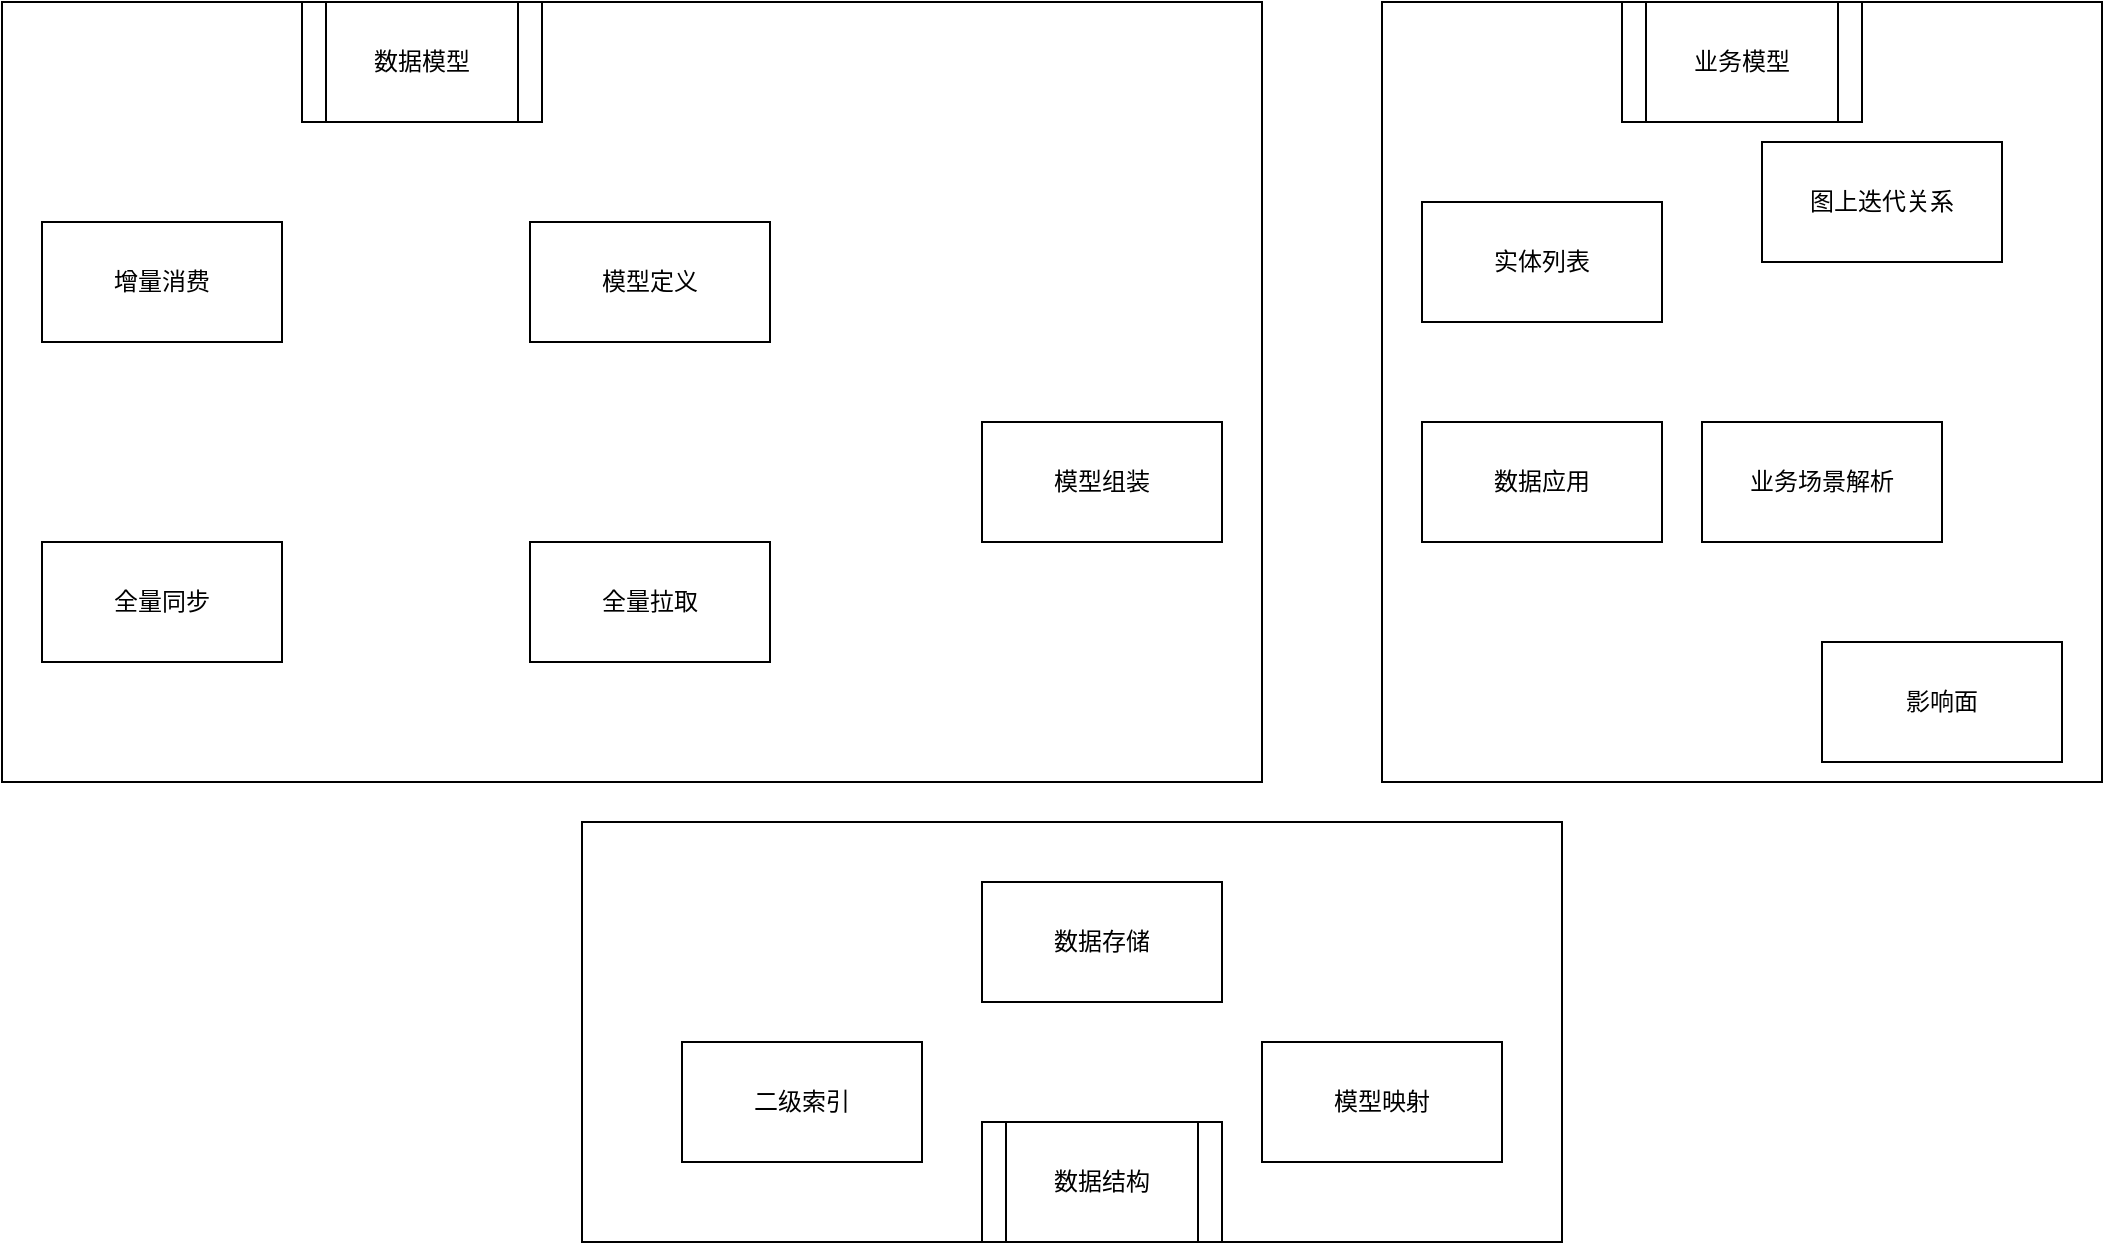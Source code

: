 <mxfile version="12.7.9" type="github">
  <diagram id="0CJbJKZwFz1q1Lmc70vx" name="Page-1">
    <mxGraphModel dx="1192" dy="693" grid="1" gridSize="10" guides="1" tooltips="1" connect="1" arrows="1" fold="1" page="1" pageScale="1" pageWidth="827" pageHeight="1169" math="0" shadow="0">
      <root>
        <mxCell id="0" />
        <mxCell id="1" parent="0" />
        <mxCell id="fxnPY3MzVxRmhkM58OgS-11" value="" style="rounded=0;whiteSpace=wrap;html=1;" vertex="1" parent="1">
          <mxGeometry x="820" y="360" width="360" height="390" as="geometry" />
        </mxCell>
        <mxCell id="fxnPY3MzVxRmhkM58OgS-10" value="" style="rounded=0;whiteSpace=wrap;html=1;" vertex="1" parent="1">
          <mxGeometry x="420" y="770" width="490" height="210" as="geometry" />
        </mxCell>
        <mxCell id="fxnPY3MzVxRmhkM58OgS-6" value="" style="rounded=0;whiteSpace=wrap;html=1;" vertex="1" parent="1">
          <mxGeometry x="130" y="360" width="630" height="390" as="geometry" />
        </mxCell>
        <mxCell id="sGaDUNlKgrUtjBCFJQaa-2" value="增量消费" style="rounded=0;whiteSpace=wrap;html=1;" parent="1" vertex="1">
          <mxGeometry x="150" y="470" width="120" height="60" as="geometry" />
        </mxCell>
        <mxCell id="sGaDUNlKgrUtjBCFJQaa-3" value="全量同步" style="rounded=0;whiteSpace=wrap;html=1;" parent="1" vertex="1">
          <mxGeometry x="150" y="630" width="120" height="60" as="geometry" />
        </mxCell>
        <mxCell id="sGaDUNlKgrUtjBCFJQaa-4" value="模型定义" style="rounded=0;whiteSpace=wrap;html=1;" parent="1" vertex="1">
          <mxGeometry x="394" y="470" width="120" height="60" as="geometry" />
        </mxCell>
        <mxCell id="sGaDUNlKgrUtjBCFJQaa-5" value="全量拉取" style="rounded=0;whiteSpace=wrap;html=1;" parent="1" vertex="1">
          <mxGeometry x="394" y="630" width="120" height="60" as="geometry" />
        </mxCell>
        <mxCell id="sGaDUNlKgrUtjBCFJQaa-6" value="模型组装" style="rounded=0;whiteSpace=wrap;html=1;" parent="1" vertex="1">
          <mxGeometry x="620" y="570" width="120" height="60" as="geometry" />
        </mxCell>
        <mxCell id="sGaDUNlKgrUtjBCFJQaa-7" value="数据存储" style="rounded=0;whiteSpace=wrap;html=1;" parent="1" vertex="1">
          <mxGeometry x="620" y="800" width="120" height="60" as="geometry" />
        </mxCell>
        <mxCell id="fxnPY3MzVxRmhkM58OgS-1" value="数据应用" style="rounded=0;whiteSpace=wrap;html=1;" vertex="1" parent="1">
          <mxGeometry x="840" y="570" width="120" height="60" as="geometry" />
        </mxCell>
        <mxCell id="fxnPY3MzVxRmhkM58OgS-3" value="业务场景解析" style="rounded=0;whiteSpace=wrap;html=1;" vertex="1" parent="1">
          <mxGeometry x="980" y="570" width="120" height="60" as="geometry" />
        </mxCell>
        <mxCell id="fxnPY3MzVxRmhkM58OgS-4" value="影响面" style="rounded=0;whiteSpace=wrap;html=1;" vertex="1" parent="1">
          <mxGeometry x="1040" y="680" width="120" height="60" as="geometry" />
        </mxCell>
        <mxCell id="fxnPY3MzVxRmhkM58OgS-8" value="二级索引" style="rounded=0;whiteSpace=wrap;html=1;" vertex="1" parent="1">
          <mxGeometry x="470" y="880" width="120" height="60" as="geometry" />
        </mxCell>
        <mxCell id="fxnPY3MzVxRmhkM58OgS-9" value="模型映射" style="rounded=0;whiteSpace=wrap;html=1;" vertex="1" parent="1">
          <mxGeometry x="760" y="880" width="120" height="60" as="geometry" />
        </mxCell>
        <mxCell id="fxnPY3MzVxRmhkM58OgS-12" value="实体列表" style="rounded=0;whiteSpace=wrap;html=1;" vertex="1" parent="1">
          <mxGeometry x="840" y="460" width="120" height="60" as="geometry" />
        </mxCell>
        <mxCell id="fxnPY3MzVxRmhkM58OgS-13" value="图上迭代关系" style="rounded=0;whiteSpace=wrap;html=1;" vertex="1" parent="1">
          <mxGeometry x="1010" y="430" width="120" height="60" as="geometry" />
        </mxCell>
        <mxCell id="fxnPY3MzVxRmhkM58OgS-14" value="数据模型" style="shape=process;whiteSpace=wrap;html=1;backgroundOutline=1;" vertex="1" parent="1">
          <mxGeometry x="280" y="360" width="120" height="60" as="geometry" />
        </mxCell>
        <mxCell id="fxnPY3MzVxRmhkM58OgS-15" value="业务模型" style="shape=process;whiteSpace=wrap;html=1;backgroundOutline=1;" vertex="1" parent="1">
          <mxGeometry x="940" y="360" width="120" height="60" as="geometry" />
        </mxCell>
        <mxCell id="fxnPY3MzVxRmhkM58OgS-16" value="数据结构" style="shape=process;whiteSpace=wrap;html=1;backgroundOutline=1;" vertex="1" parent="1">
          <mxGeometry x="620" y="920" width="120" height="60" as="geometry" />
        </mxCell>
      </root>
    </mxGraphModel>
  </diagram>
</mxfile>
